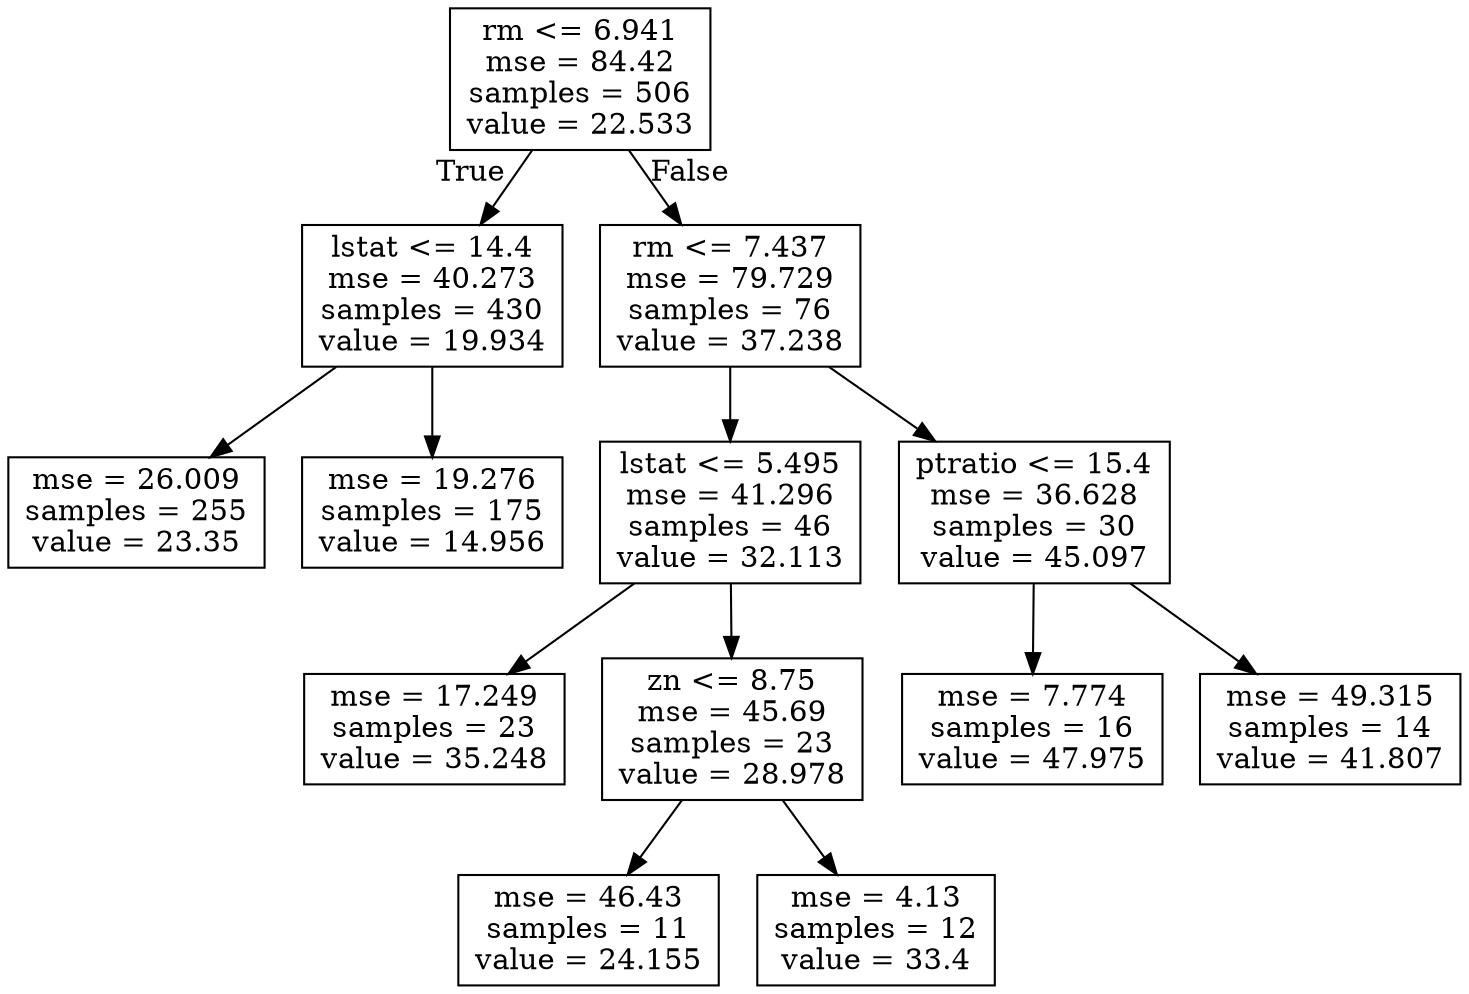 digraph Tree {
node [shape=box] ;
0 [label="rm <= 6.941\nmse = 84.42\nsamples = 506\nvalue = 22.533"] ;
1 [label="lstat <= 14.4\nmse = 40.273\nsamples = 430\nvalue = 19.934"] ;
0 -> 1 [labeldistance=2.5, labelangle=45, headlabel="True"] ;
2 [label="mse = 26.009\nsamples = 255\nvalue = 23.35"] ;
1 -> 2 ;
3 [label="mse = 19.276\nsamples = 175\nvalue = 14.956"] ;
1 -> 3 ;
4 [label="rm <= 7.437\nmse = 79.729\nsamples = 76\nvalue = 37.238"] ;
0 -> 4 [labeldistance=2.5, labelangle=-45, headlabel="False"] ;
5 [label="lstat <= 5.495\nmse = 41.296\nsamples = 46\nvalue = 32.113"] ;
4 -> 5 ;
6 [label="mse = 17.249\nsamples = 23\nvalue = 35.248"] ;
5 -> 6 ;
7 [label="zn <= 8.75\nmse = 45.69\nsamples = 23\nvalue = 28.978"] ;
5 -> 7 ;
8 [label="mse = 46.43\nsamples = 11\nvalue = 24.155"] ;
7 -> 8 ;
9 [label="mse = 4.13\nsamples = 12\nvalue = 33.4"] ;
7 -> 9 ;
10 [label="ptratio <= 15.4\nmse = 36.628\nsamples = 30\nvalue = 45.097"] ;
4 -> 10 ;
11 [label="mse = 7.774\nsamples = 16\nvalue = 47.975"] ;
10 -> 11 ;
12 [label="mse = 49.315\nsamples = 14\nvalue = 41.807"] ;
10 -> 12 ;
}